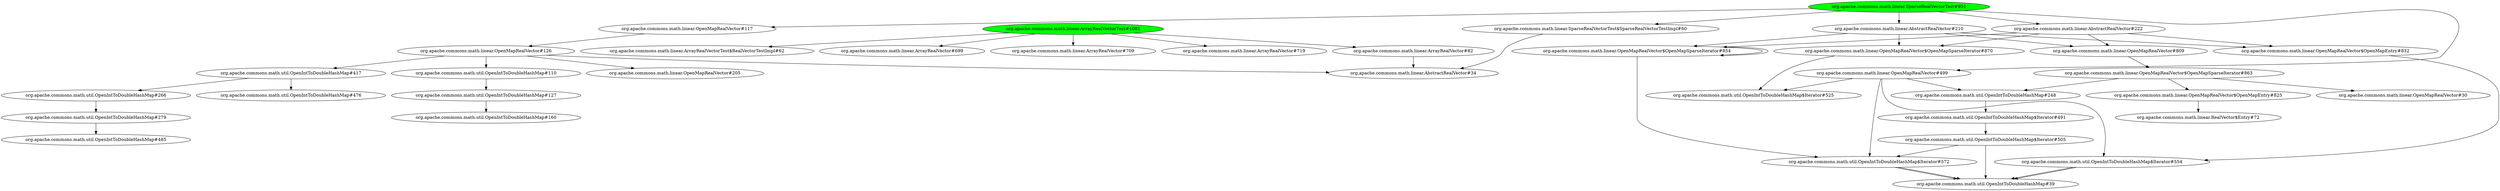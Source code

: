 digraph "cg/org.apache.commons.math.linear.ArrayRealVectorTest#1081"
{
	"org.apache.commons.math.linear.SparseRealVectorTest#951" [style=filled,fillcolor=green];
	"org.apache.commons.math.linear.SparseRealVectorTest#951" -> "org.apache.commons.math.linear.OpenMapRealVector#117";
	"org.apache.commons.math.linear.OpenMapRealVector#117" -> "org.apache.commons.math.linear.OpenMapRealVector#126";
	"org.apache.commons.math.linear.OpenMapRealVector#126" -> "org.apache.commons.math.linear.AbstractRealVector#34";
	"org.apache.commons.math.linear.OpenMapRealVector#126" -> "org.apache.commons.math.util.OpenIntToDoubleHashMap#110";
	"org.apache.commons.math.util.OpenIntToDoubleHashMap#110" -> "org.apache.commons.math.util.OpenIntToDoubleHashMap#127";
	"org.apache.commons.math.util.OpenIntToDoubleHashMap#127" -> "org.apache.commons.math.util.OpenIntToDoubleHashMap#160";
	"org.apache.commons.math.linear.OpenMapRealVector#126" -> "org.apache.commons.math.linear.OpenMapRealVector#205";
	"org.apache.commons.math.linear.OpenMapRealVector#126" -> "org.apache.commons.math.util.OpenIntToDoubleHashMap#417";
	"org.apache.commons.math.util.OpenIntToDoubleHashMap#417" -> "org.apache.commons.math.util.OpenIntToDoubleHashMap#266";
	"org.apache.commons.math.util.OpenIntToDoubleHashMap#266" -> "org.apache.commons.math.util.OpenIntToDoubleHashMap#279";
	"org.apache.commons.math.util.OpenIntToDoubleHashMap#279" -> "org.apache.commons.math.util.OpenIntToDoubleHashMap#485";
	"org.apache.commons.math.util.OpenIntToDoubleHashMap#417" -> "org.apache.commons.math.util.OpenIntToDoubleHashMap#476";
	"org.apache.commons.math.linear.SparseRealVectorTest#951" -> "org.apache.commons.math.linear.SparseRealVectorTest$SparseRealVectorTestImpl#60";
	"org.apache.commons.math.linear.SparseRealVectorTest$SparseRealVectorTestImpl#60" -> "org.apache.commons.math.linear.AbstractRealVector#34";
	"org.apache.commons.math.linear.SparseRealVectorTest#951" -> "org.apache.commons.math.linear.AbstractRealVector#210";
	"org.apache.commons.math.linear.AbstractRealVector#210" -> "org.apache.commons.math.linear.OpenMapRealVector#809";
	"org.apache.commons.math.linear.OpenMapRealVector#809" -> "org.apache.commons.math.linear.OpenMapRealVector$OpenMapSparseIterator#863";
	"org.apache.commons.math.linear.OpenMapRealVector$OpenMapSparseIterator#863" -> "org.apache.commons.math.linear.OpenMapRealVector#30";
	"org.apache.commons.math.linear.OpenMapRealVector$OpenMapSparseIterator#863" -> "org.apache.commons.math.util.OpenIntToDoubleHashMap#248";
	"org.apache.commons.math.util.OpenIntToDoubleHashMap#248" -> "org.apache.commons.math.util.OpenIntToDoubleHashMap$Iterator#491";
	"org.apache.commons.math.util.OpenIntToDoubleHashMap$Iterator#491" -> "org.apache.commons.math.util.OpenIntToDoubleHashMap$Iterator#505";
	"org.apache.commons.math.util.OpenIntToDoubleHashMap$Iterator#505" -> "org.apache.commons.math.util.OpenIntToDoubleHashMap#39";
	"org.apache.commons.math.util.OpenIntToDoubleHashMap$Iterator#505" -> "org.apache.commons.math.util.OpenIntToDoubleHashMap$Iterator#572";
	"org.apache.commons.math.util.OpenIntToDoubleHashMap$Iterator#572" -> "org.apache.commons.math.util.OpenIntToDoubleHashMap#39";
	"org.apache.commons.math.util.OpenIntToDoubleHashMap$Iterator#572" -> "org.apache.commons.math.util.OpenIntToDoubleHashMap#39";
	"org.apache.commons.math.linear.OpenMapRealVector$OpenMapSparseIterator#863" -> "org.apache.commons.math.linear.OpenMapRealVector$OpenMapEntry#825";
	"org.apache.commons.math.linear.OpenMapRealVector$OpenMapEntry#825" -> "org.apache.commons.math.linear.RealVector$Entry#72";
	"org.apache.commons.math.linear.AbstractRealVector#210" -> "org.apache.commons.math.linear.OpenMapRealVector$OpenMapSparseIterator#870";
	"org.apache.commons.math.linear.OpenMapRealVector$OpenMapSparseIterator#870" -> "org.apache.commons.math.util.OpenIntToDoubleHashMap$Iterator#525";
	"org.apache.commons.math.linear.AbstractRealVector#210" -> "org.apache.commons.math.linear.OpenMapRealVector$OpenMapSparseIterator#854";
	"org.apache.commons.math.linear.OpenMapRealVector$OpenMapSparseIterator#854" -> "org.apache.commons.math.linear.OpenMapRealVector$OpenMapSparseIterator#854";
	"org.apache.commons.math.linear.OpenMapRealVector$OpenMapSparseIterator#854" -> "org.apache.commons.math.util.OpenIntToDoubleHashMap$Iterator#572";
	"org.apache.commons.math.linear.AbstractRealVector#210" -> "org.apache.commons.math.linear.OpenMapRealVector$OpenMapEntry#832";
	"org.apache.commons.math.linear.OpenMapRealVector$OpenMapEntry#832" -> "org.apache.commons.math.util.OpenIntToDoubleHashMap$Iterator#554";
	"org.apache.commons.math.util.OpenIntToDoubleHashMap$Iterator#554" -> "org.apache.commons.math.util.OpenIntToDoubleHashMap#39";
	"org.apache.commons.math.util.OpenIntToDoubleHashMap$Iterator#554" -> "org.apache.commons.math.util.OpenIntToDoubleHashMap#39";
	"org.apache.commons.math.linear.SparseRealVectorTest#951" -> "org.apache.commons.math.linear.AbstractRealVector#222";
	"org.apache.commons.math.linear.AbstractRealVector#222" -> "org.apache.commons.math.linear.OpenMapRealVector#809";
	"org.apache.commons.math.linear.AbstractRealVector#222" -> "org.apache.commons.math.linear.OpenMapRealVector$OpenMapSparseIterator#870";
	"org.apache.commons.math.linear.AbstractRealVector#222" -> "org.apache.commons.math.linear.OpenMapRealVector$OpenMapSparseIterator#854";
	"org.apache.commons.math.linear.AbstractRealVector#222" -> "org.apache.commons.math.linear.OpenMapRealVector$OpenMapEntry#832";
	"org.apache.commons.math.linear.SparseRealVectorTest#951" -> "org.apache.commons.math.linear.OpenMapRealVector#499";
	"org.apache.commons.math.linear.OpenMapRealVector#499" -> "org.apache.commons.math.util.OpenIntToDoubleHashMap#248";
	"org.apache.commons.math.linear.OpenMapRealVector#499" -> "org.apache.commons.math.util.OpenIntToDoubleHashMap$Iterator#525";
	"org.apache.commons.math.linear.OpenMapRealVector#499" -> "org.apache.commons.math.util.OpenIntToDoubleHashMap$Iterator#572";
	"org.apache.commons.math.linear.OpenMapRealVector#499" -> "org.apache.commons.math.util.OpenIntToDoubleHashMap$Iterator#554";
	"org.apache.commons.math.linear.ArrayRealVectorTest#1081" [style=filled,fillcolor=green];
	"org.apache.commons.math.linear.ArrayRealVectorTest#1081" -> "org.apache.commons.math.linear.ArrayRealVector#82";
	"org.apache.commons.math.linear.ArrayRealVector#82" -> "org.apache.commons.math.linear.AbstractRealVector#34";
	"org.apache.commons.math.linear.ArrayRealVectorTest#1081" -> "org.apache.commons.math.linear.ArrayRealVectorTest$RealVectorTestImpl#62";
	"org.apache.commons.math.linear.ArrayRealVectorTest#1081" -> "org.apache.commons.math.linear.ArrayRealVector#699";
	"org.apache.commons.math.linear.ArrayRealVectorTest#1081" -> "org.apache.commons.math.linear.ArrayRealVector#709";
	"org.apache.commons.math.linear.ArrayRealVectorTest#1081" -> "org.apache.commons.math.linear.ArrayRealVector#719";
}
